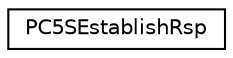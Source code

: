 digraph "Graphical Class Hierarchy"
{
 // LATEX_PDF_SIZE
  edge [fontname="Helvetica",fontsize="10",labelfontname="Helvetica",labelfontsize="10"];
  node [fontname="Helvetica",fontsize="10",shape=record];
  rankdir="LR";
  Node0 [label="PC5SEstablishRsp",height=0.2,width=0.4,color="black", fillcolor="white", style="filled",URL="$structPC5SEstablishRsp.html",tooltip=" "];
}
